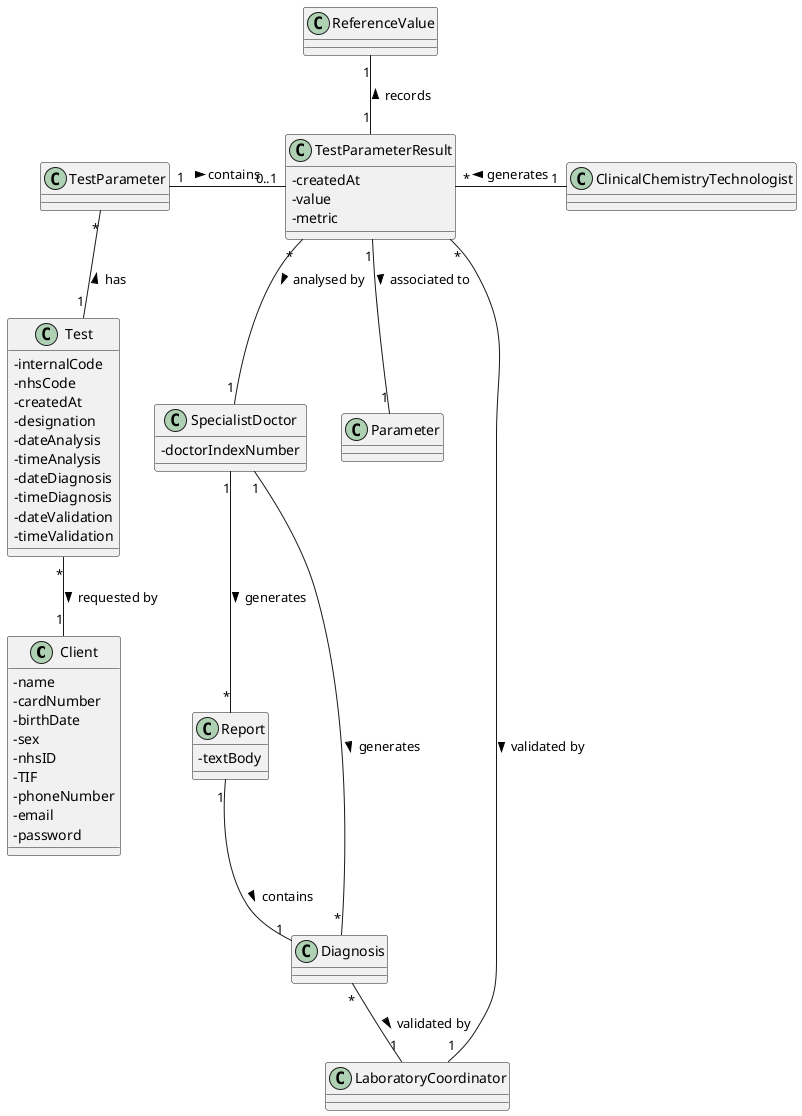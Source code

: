 @startuml
skinparam classAttributeIconSize 0


class Client {
-name
-cardNumber
-birthDate
-sex
-nhsID
-TIF
-phoneNumber
-email
-password
}

class ClinicalChemistryTechnologist

class Diagnosis

class LaboratoryCoordinator

class SpecialistDoctor {
-doctorIndexNumber
}

class Report {
-textBody
}

class Diagnosis

class Test {
-internalCode
-nhsCode
-createdAt
-designation
-dateAnalysis
-timeAnalysis
-dateDiagnosis
-timeDiagnosis
-dateValidation
-timeValidation
}

class TestParameterResult {
-createdAt
-value
-metric
}

TestParameter "*"--"1" Test : has <
TestParameter "1"-right- "0..1" TestParameterResult : contains >
TestParameterResult "*"-right-"1" ClinicalChemistryTechnologist : generates <
TestParameterResult "1"--"1" Parameter : associated to >
TestParameterResult "1"-up-"1" ReferenceValue : records >
TestParameterResult "*"--"1" LaboratoryCoordinator : validated by >
TestParameterResult "*"--"1" SpecialistDoctor : analysed by >
Test "*"--"1" Client : requested by >
SpecialistDoctor "1"--"*" Report : generates >
Diagnosis "*"--"1" LaboratoryCoordinator : validated by >
Diagnosis "*"--"1" SpecialistDoctor : generates <
Report "1"--"1" Diagnosis : contains >
@enduml